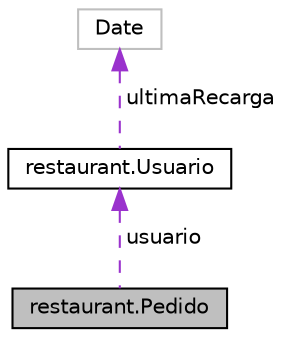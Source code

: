 digraph "restaurant.Pedido"
{
 // LATEX_PDF_SIZE
  edge [fontname="Helvetica",fontsize="10",labelfontname="Helvetica",labelfontsize="10"];
  node [fontname="Helvetica",fontsize="10",shape=record];
  Node1 [label="restaurant.Pedido",height=0.2,width=0.4,color="black", fillcolor="grey75", style="filled", fontcolor="black",tooltip=" "];
  Node2 -> Node1 [dir="back",color="darkorchid3",fontsize="10",style="dashed",label=" usuario" ,fontname="Helvetica"];
  Node2 [label="restaurant.Usuario",height=0.2,width=0.4,color="black", fillcolor="white", style="filled",URL="$classrestaurant_1_1_usuario.html",tooltip=" "];
  Node3 -> Node2 [dir="back",color="darkorchid3",fontsize="10",style="dashed",label=" ultimaRecarga" ,fontname="Helvetica"];
  Node3 [label="Date",height=0.2,width=0.4,color="grey75", fillcolor="white", style="filled",tooltip=" "];
}
